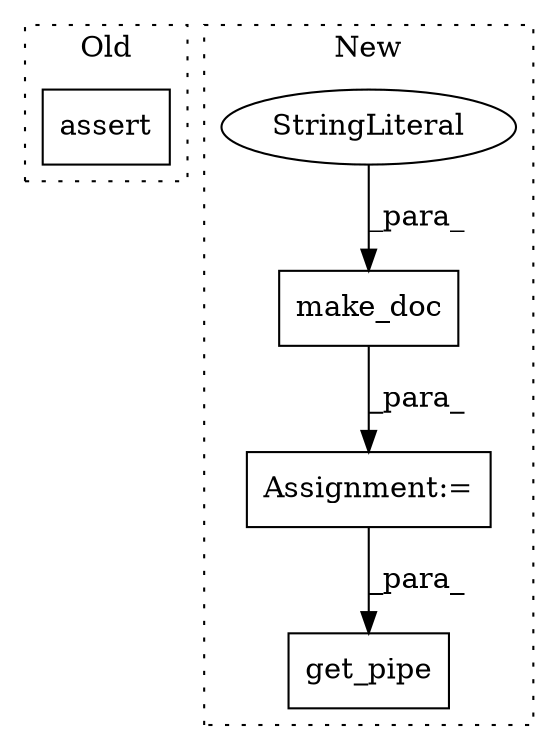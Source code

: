 digraph G {
subgraph cluster0 {
1 [label="assert" a="6" s="3582" l="7" shape="box"];
label = "Old";
style="dotted";
}
subgraph cluster1 {
2 [label="make_doc" a="32" s="3478,3493" l="9,1" shape="box"];
3 [label="get_pipe" a="32" s="3561,3573" l="9,1" shape="box"];
4 [label="Assignment:=" a="7" s="3473" l="1" shape="box"];
5 [label="StringLiteral" a="45" s="3487" l="6" shape="ellipse"];
label = "New";
style="dotted";
}
2 -> 4 [label="_para_"];
4 -> 3 [label="_para_"];
5 -> 2 [label="_para_"];
}